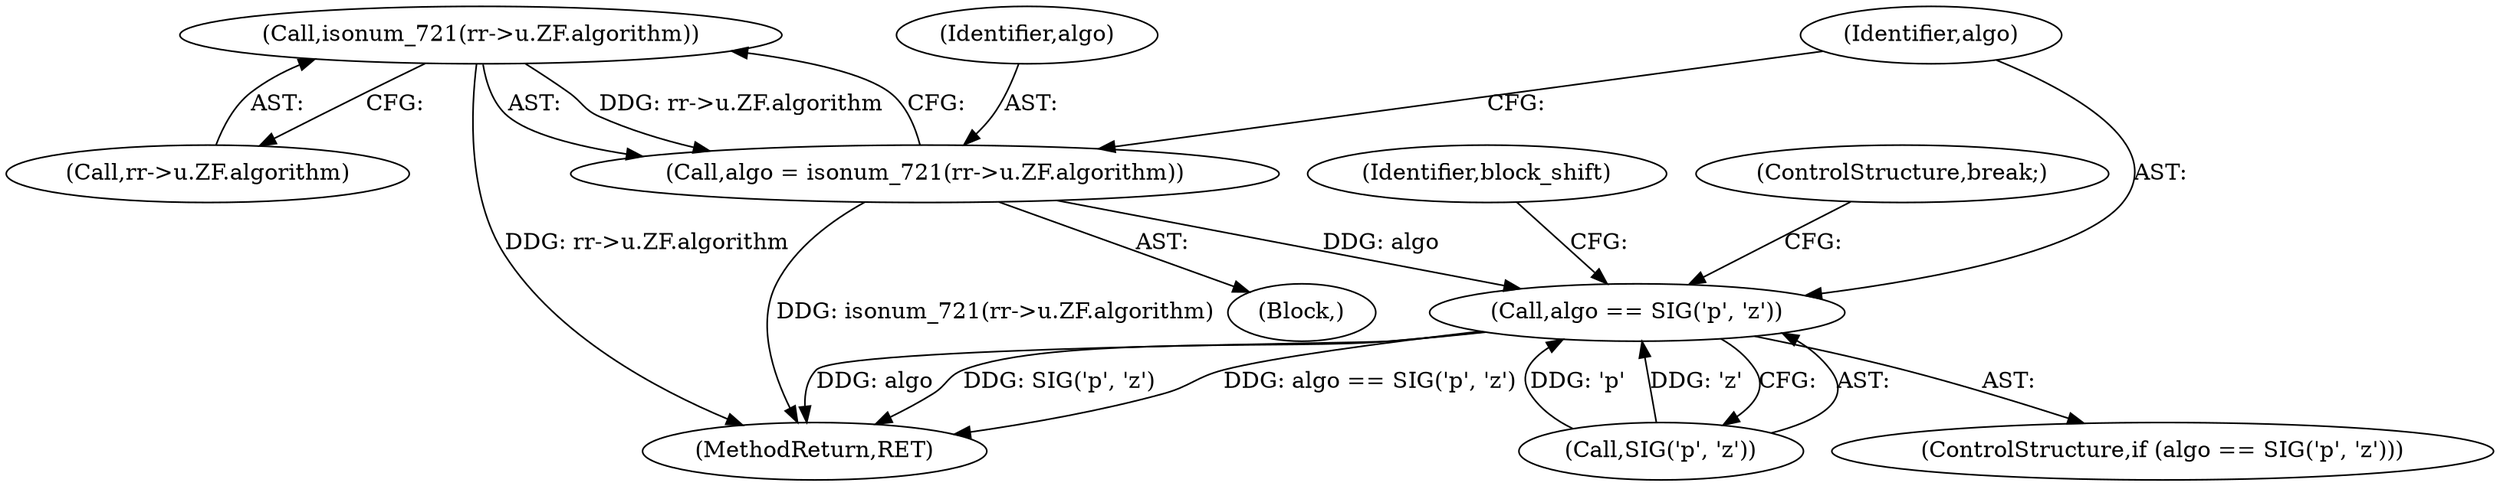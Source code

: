 digraph "0_linux_410dd3cf4c9b36f27ed4542ee18b1af5e68645a4_2@pointer" {
"1000857" [label="(Call,isonum_721(rr->u.ZF.algorithm))"];
"1000855" [label="(Call,algo = isonum_721(rr->u.ZF.algorithm))"];
"1000866" [label="(Call,algo == SIG('p', 'z'))"];
"1000857" [label="(Call,isonum_721(rr->u.ZF.algorithm))"];
"1000866" [label="(Call,algo == SIG('p', 'z'))"];
"1000949" [label="(ControlStructure,break;)"];
"1000865" [label="(ControlStructure,if (algo == SIG('p', 'z')))"];
"1000858" [label="(Call,rr->u.ZF.algorithm)"];
"1000982" [label="(MethodReturn,RET)"];
"1000855" [label="(Call,algo = isonum_721(rr->u.ZF.algorithm))"];
"1000856" [label="(Identifier,algo)"];
"1000867" [label="(Identifier,algo)"];
"1000845" [label="(Block,)"];
"1000874" [label="(Identifier,block_shift)"];
"1000868" [label="(Call,SIG('p', 'z'))"];
"1000857" -> "1000855"  [label="AST: "];
"1000857" -> "1000858"  [label="CFG: "];
"1000858" -> "1000857"  [label="AST: "];
"1000855" -> "1000857"  [label="CFG: "];
"1000857" -> "1000982"  [label="DDG: rr->u.ZF.algorithm"];
"1000857" -> "1000855"  [label="DDG: rr->u.ZF.algorithm"];
"1000855" -> "1000845"  [label="AST: "];
"1000856" -> "1000855"  [label="AST: "];
"1000867" -> "1000855"  [label="CFG: "];
"1000855" -> "1000982"  [label="DDG: isonum_721(rr->u.ZF.algorithm)"];
"1000855" -> "1000866"  [label="DDG: algo"];
"1000866" -> "1000865"  [label="AST: "];
"1000866" -> "1000868"  [label="CFG: "];
"1000867" -> "1000866"  [label="AST: "];
"1000868" -> "1000866"  [label="AST: "];
"1000874" -> "1000866"  [label="CFG: "];
"1000949" -> "1000866"  [label="CFG: "];
"1000866" -> "1000982"  [label="DDG: algo == SIG('p', 'z')"];
"1000866" -> "1000982"  [label="DDG: algo"];
"1000866" -> "1000982"  [label="DDG: SIG('p', 'z')"];
"1000868" -> "1000866"  [label="DDG: 'p'"];
"1000868" -> "1000866"  [label="DDG: 'z'"];
}
